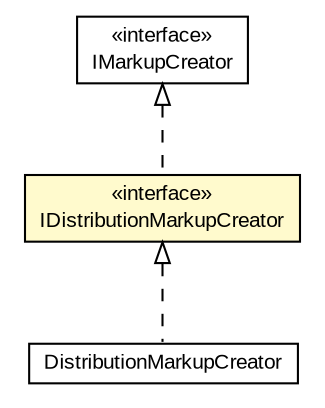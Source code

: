 #!/usr/local/bin/dot
#
# Class diagram 
# Generated by UMLGraph version R5_6-24-gf6e263 (http://www.umlgraph.org/)
#

digraph G {
	edge [fontname="arial",fontsize=10,labelfontname="arial",labelfontsize=10];
	node [fontname="arial",fontsize=10,shape=plaintext];
	nodesep=0.25;
	ranksep=0.5;
	// edu.arizona.biosemantics.semanticmarkup.markup.IMarkupCreator
	c75479 [label=<<table title="edu.arizona.biosemantics.semanticmarkup.markup.IMarkupCreator" border="0" cellborder="1" cellspacing="0" cellpadding="2" port="p" href="../../../markup/IMarkupCreator.html">
		<tr><td><table border="0" cellspacing="0" cellpadding="1">
<tr><td align="center" balign="center"> &#171;interface&#187; </td></tr>
<tr><td align="center" balign="center"> IMarkupCreator </td></tr>
		</table></td></tr>
		</table>>, URL="../../../markup/IMarkupCreator.html", fontname="arial", fontcolor="black", fontsize=10.0];
	// edu.arizona.biosemantics.semanticmarkup.markupelement.distribution.markup.IDistributionMarkupCreator
	c75617 [label=<<table title="edu.arizona.biosemantics.semanticmarkup.markupelement.distribution.markup.IDistributionMarkupCreator" border="0" cellborder="1" cellspacing="0" cellpadding="2" port="p" bgcolor="lemonChiffon" href="./IDistributionMarkupCreator.html">
		<tr><td><table border="0" cellspacing="0" cellpadding="1">
<tr><td align="center" balign="center"> &#171;interface&#187; </td></tr>
<tr><td align="center" balign="center"> IDistributionMarkupCreator </td></tr>
		</table></td></tr>
		</table>>, URL="./IDistributionMarkupCreator.html", fontname="arial", fontcolor="black", fontsize=10.0];
	// edu.arizona.biosemantics.semanticmarkup.markupelement.distribution.markup.DistributionMarkupCreator
	c75619 [label=<<table title="edu.arizona.biosemantics.semanticmarkup.markupelement.distribution.markup.DistributionMarkupCreator" border="0" cellborder="1" cellspacing="0" cellpadding="2" port="p" href="./DistributionMarkupCreator.html">
		<tr><td><table border="0" cellspacing="0" cellpadding="1">
<tr><td align="center" balign="center"> DistributionMarkupCreator </td></tr>
		</table></td></tr>
		</table>>, URL="./DistributionMarkupCreator.html", fontname="arial", fontcolor="black", fontsize=10.0];
	//edu.arizona.biosemantics.semanticmarkup.markupelement.distribution.markup.IDistributionMarkupCreator implements edu.arizona.biosemantics.semanticmarkup.markup.IMarkupCreator
	c75479:p -> c75617:p [dir=back,arrowtail=empty,style=dashed];
	//edu.arizona.biosemantics.semanticmarkup.markupelement.distribution.markup.DistributionMarkupCreator implements edu.arizona.biosemantics.semanticmarkup.markupelement.distribution.markup.IDistributionMarkupCreator
	c75617:p -> c75619:p [dir=back,arrowtail=empty,style=dashed];
}

